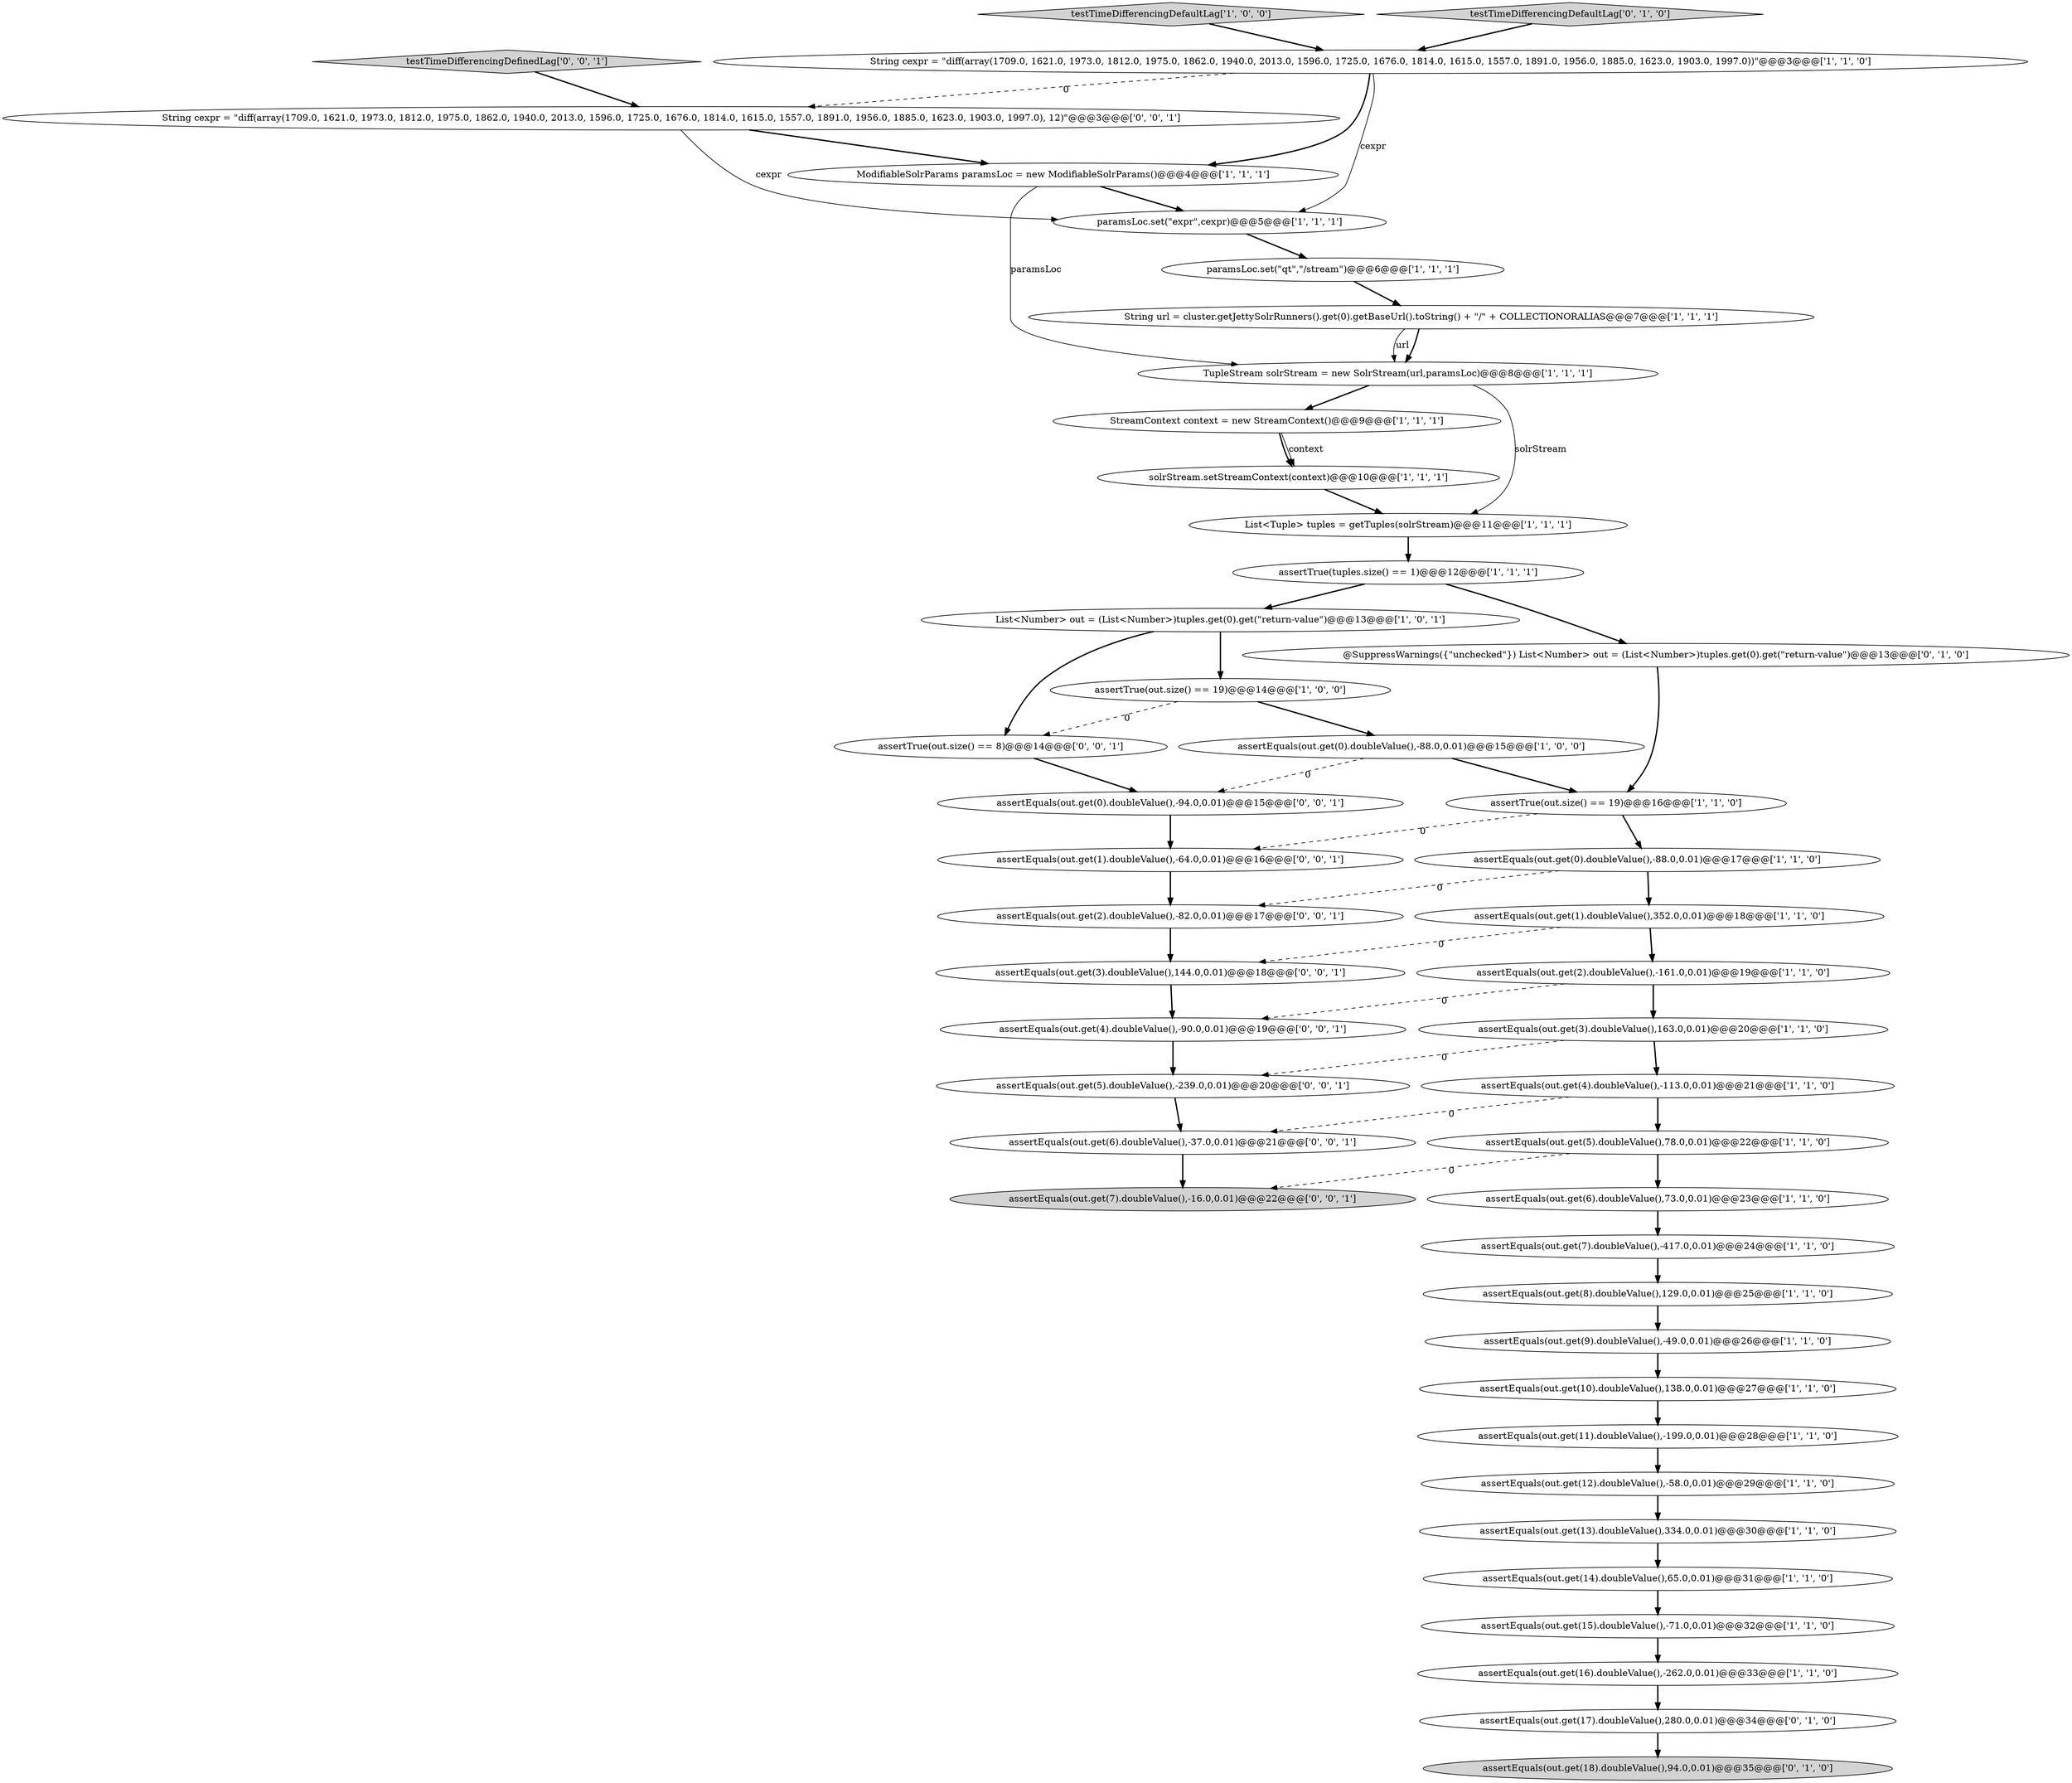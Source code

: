 digraph {
23 [style = filled, label = "StreamContext context = new StreamContext()@@@9@@@['1', '1', '1']", fillcolor = white, shape = ellipse image = "AAA0AAABBB1BBB"];
11 [style = filled, label = "assertEquals(out.get(4).doubleValue(),-113.0,0.01)@@@21@@@['1', '1', '0']", fillcolor = white, shape = ellipse image = "AAA0AAABBB1BBB"];
5 [style = filled, label = "assertTrue(out.size() == 19)@@@14@@@['1', '0', '0']", fillcolor = white, shape = ellipse image = "AAA0AAABBB1BBB"];
27 [style = filled, label = "assertEquals(out.get(14).doubleValue(),65.0,0.01)@@@31@@@['1', '1', '0']", fillcolor = white, shape = ellipse image = "AAA0AAABBB1BBB"];
42 [style = filled, label = "assertEquals(out.get(5).doubleValue(),-239.0,0.01)@@@20@@@['0', '0', '1']", fillcolor = white, shape = ellipse image = "AAA0AAABBB3BBB"];
8 [style = filled, label = "solrStream.setStreamContext(context)@@@10@@@['1', '1', '1']", fillcolor = white, shape = ellipse image = "AAA0AAABBB1BBB"];
38 [style = filled, label = "String cexpr = \"diff(array(1709.0, 1621.0, 1973.0, 1812.0, 1975.0, 1862.0, 1940.0, 2013.0, 1596.0, 1725.0, 1676.0, 1814.0, 1615.0, 1557.0, 1891.0, 1956.0, 1885.0, 1623.0, 1903.0, 1997.0), 12)\"@@@3@@@['0', '0', '1']", fillcolor = white, shape = ellipse image = "AAA0AAABBB3BBB"];
13 [style = filled, label = "assertEquals(out.get(0).doubleValue(),-88.0,0.01)@@@17@@@['1', '1', '0']", fillcolor = white, shape = ellipse image = "AAA0AAABBB1BBB"];
36 [style = filled, label = "assertEquals(out.get(1).doubleValue(),-64.0,0.01)@@@16@@@['0', '0', '1']", fillcolor = white, shape = ellipse image = "AAA0AAABBB3BBB"];
30 [style = filled, label = "String cexpr = \"diff(array(1709.0, 1621.0, 1973.0, 1812.0, 1975.0, 1862.0, 1940.0, 2013.0, 1596.0, 1725.0, 1676.0, 1814.0, 1615.0, 1557.0, 1891.0, 1956.0, 1885.0, 1623.0, 1903.0, 1997.0))\"@@@3@@@['1', '1', '0']", fillcolor = white, shape = ellipse image = "AAA0AAABBB1BBB"];
4 [style = filled, label = "assertEquals(out.get(8).doubleValue(),129.0,0.01)@@@25@@@['1', '1', '0']", fillcolor = white, shape = ellipse image = "AAA0AAABBB1BBB"];
22 [style = filled, label = "assertEquals(out.get(9).doubleValue(),-49.0,0.01)@@@26@@@['1', '1', '0']", fillcolor = white, shape = ellipse image = "AAA0AAABBB1BBB"];
46 [style = filled, label = "assertEquals(out.get(3).doubleValue(),144.0,0.01)@@@18@@@['0', '0', '1']", fillcolor = white, shape = ellipse image = "AAA0AAABBB3BBB"];
19 [style = filled, label = "List<Number> out = (List<Number>)tuples.get(0).get(\"return-value\")@@@13@@@['1', '0', '1']", fillcolor = white, shape = ellipse image = "AAA0AAABBB1BBB"];
33 [style = filled, label = "assertEquals(out.get(18).doubleValue(),94.0,0.01)@@@35@@@['0', '1', '0']", fillcolor = lightgray, shape = ellipse image = "AAA0AAABBB2BBB"];
29 [style = filled, label = "assertEquals(out.get(15).doubleValue(),-71.0,0.01)@@@32@@@['1', '1', '0']", fillcolor = white, shape = ellipse image = "AAA0AAABBB1BBB"];
28 [style = filled, label = "assertEquals(out.get(16).doubleValue(),-262.0,0.01)@@@33@@@['1', '1', '0']", fillcolor = white, shape = ellipse image = "AAA0AAABBB1BBB"];
34 [style = filled, label = "@SuppressWarnings({\"unchecked\"}) List<Number> out = (List<Number>)tuples.get(0).get(\"return-value\")@@@13@@@['0', '1', '0']", fillcolor = white, shape = ellipse image = "AAA0AAABBB2BBB"];
20 [style = filled, label = "assertEquals(out.get(0).doubleValue(),-88.0,0.01)@@@15@@@['1', '0', '0']", fillcolor = white, shape = ellipse image = "AAA0AAABBB1BBB"];
1 [style = filled, label = "assertTrue(tuples.size() == 1)@@@12@@@['1', '1', '1']", fillcolor = white, shape = ellipse image = "AAA0AAABBB1BBB"];
37 [style = filled, label = "assertEquals(out.get(2).doubleValue(),-82.0,0.01)@@@17@@@['0', '0', '1']", fillcolor = white, shape = ellipse image = "AAA0AAABBB3BBB"];
2 [style = filled, label = "assertEquals(out.get(12).doubleValue(),-58.0,0.01)@@@29@@@['1', '1', '0']", fillcolor = white, shape = ellipse image = "AAA0AAABBB1BBB"];
7 [style = filled, label = "ModifiableSolrParams paramsLoc = new ModifiableSolrParams()@@@4@@@['1', '1', '1']", fillcolor = white, shape = ellipse image = "AAA0AAABBB1BBB"];
17 [style = filled, label = "assertEquals(out.get(13).doubleValue(),334.0,0.01)@@@30@@@['1', '1', '0']", fillcolor = white, shape = ellipse image = "AAA0AAABBB1BBB"];
40 [style = filled, label = "assertEquals(out.get(6).doubleValue(),-37.0,0.01)@@@21@@@['0', '0', '1']", fillcolor = white, shape = ellipse image = "AAA0AAABBB3BBB"];
10 [style = filled, label = "testTimeDifferencingDefaultLag['1', '0', '0']", fillcolor = lightgray, shape = diamond image = "AAA0AAABBB1BBB"];
24 [style = filled, label = "assertEquals(out.get(5).doubleValue(),78.0,0.01)@@@22@@@['1', '1', '0']", fillcolor = white, shape = ellipse image = "AAA0AAABBB1BBB"];
45 [style = filled, label = "assertEquals(out.get(0).doubleValue(),-94.0,0.01)@@@15@@@['0', '0', '1']", fillcolor = white, shape = ellipse image = "AAA0AAABBB3BBB"];
32 [style = filled, label = "testTimeDifferencingDefaultLag['0', '1', '0']", fillcolor = lightgray, shape = diamond image = "AAA0AAABBB2BBB"];
3 [style = filled, label = "assertEquals(out.get(3).doubleValue(),163.0,0.01)@@@20@@@['1', '1', '0']", fillcolor = white, shape = ellipse image = "AAA0AAABBB1BBB"];
43 [style = filled, label = "assertEquals(out.get(7).doubleValue(),-16.0,0.01)@@@22@@@['0', '0', '1']", fillcolor = lightgray, shape = ellipse image = "AAA0AAABBB3BBB"];
14 [style = filled, label = "assertEquals(out.get(6).doubleValue(),73.0,0.01)@@@23@@@['1', '1', '0']", fillcolor = white, shape = ellipse image = "AAA0AAABBB1BBB"];
39 [style = filled, label = "testTimeDifferencingDefinedLag['0', '0', '1']", fillcolor = lightgray, shape = diamond image = "AAA0AAABBB3BBB"];
26 [style = filled, label = "assertEquals(out.get(10).doubleValue(),138.0,0.01)@@@27@@@['1', '1', '0']", fillcolor = white, shape = ellipse image = "AAA0AAABBB1BBB"];
16 [style = filled, label = "TupleStream solrStream = new SolrStream(url,paramsLoc)@@@8@@@['1', '1', '1']", fillcolor = white, shape = ellipse image = "AAA0AAABBB1BBB"];
9 [style = filled, label = "assertEquals(out.get(11).doubleValue(),-199.0,0.01)@@@28@@@['1', '1', '0']", fillcolor = white, shape = ellipse image = "AAA0AAABBB1BBB"];
35 [style = filled, label = "assertEquals(out.get(17).doubleValue(),280.0,0.01)@@@34@@@['0', '1', '0']", fillcolor = white, shape = ellipse image = "AAA0AAABBB2BBB"];
6 [style = filled, label = "assertTrue(out.size() == 19)@@@16@@@['1', '1', '0']", fillcolor = white, shape = ellipse image = "AAA0AAABBB1BBB"];
15 [style = filled, label = "List<Tuple> tuples = getTuples(solrStream)@@@11@@@['1', '1', '1']", fillcolor = white, shape = ellipse image = "AAA0AAABBB1BBB"];
21 [style = filled, label = "paramsLoc.set(\"qt\",\"/stream\")@@@6@@@['1', '1', '1']", fillcolor = white, shape = ellipse image = "AAA0AAABBB1BBB"];
12 [style = filled, label = "String url = cluster.getJettySolrRunners().get(0).getBaseUrl().toString() + \"/\" + COLLECTIONORALIAS@@@7@@@['1', '1', '1']", fillcolor = white, shape = ellipse image = "AAA0AAABBB1BBB"];
41 [style = filled, label = "assertEquals(out.get(4).doubleValue(),-90.0,0.01)@@@19@@@['0', '0', '1']", fillcolor = white, shape = ellipse image = "AAA0AAABBB3BBB"];
18 [style = filled, label = "paramsLoc.set(\"expr\",cexpr)@@@5@@@['1', '1', '1']", fillcolor = white, shape = ellipse image = "AAA0AAABBB1BBB"];
31 [style = filled, label = "assertEquals(out.get(1).doubleValue(),352.0,0.01)@@@18@@@['1', '1', '0']", fillcolor = white, shape = ellipse image = "AAA0AAABBB1BBB"];
44 [style = filled, label = "assertTrue(out.size() == 8)@@@14@@@['0', '0', '1']", fillcolor = white, shape = ellipse image = "AAA0AAABBB3BBB"];
0 [style = filled, label = "assertEquals(out.get(2).doubleValue(),-161.0,0.01)@@@19@@@['1', '1', '0']", fillcolor = white, shape = ellipse image = "AAA0AAABBB1BBB"];
25 [style = filled, label = "assertEquals(out.get(7).doubleValue(),-417.0,0.01)@@@24@@@['1', '1', '0']", fillcolor = white, shape = ellipse image = "AAA0AAABBB1BBB"];
2->17 [style = bold, label=""];
0->3 [style = bold, label=""];
22->26 [style = bold, label=""];
5->44 [style = dashed, label="0"];
13->37 [style = dashed, label="0"];
14->25 [style = bold, label=""];
8->15 [style = bold, label=""];
5->20 [style = bold, label=""];
11->40 [style = dashed, label="0"];
9->2 [style = bold, label=""];
20->45 [style = dashed, label="0"];
31->0 [style = bold, label=""];
38->18 [style = solid, label="cexpr"];
35->33 [style = bold, label=""];
3->11 [style = bold, label=""];
45->36 [style = bold, label=""];
25->4 [style = bold, label=""];
26->9 [style = bold, label=""];
12->16 [style = bold, label=""];
16->23 [style = bold, label=""];
20->6 [style = bold, label=""];
23->8 [style = bold, label=""];
11->24 [style = bold, label=""];
32->30 [style = bold, label=""];
42->40 [style = bold, label=""];
46->41 [style = bold, label=""];
24->14 [style = bold, label=""];
21->12 [style = bold, label=""];
29->28 [style = bold, label=""];
19->44 [style = bold, label=""];
23->8 [style = solid, label="context"];
19->5 [style = bold, label=""];
30->18 [style = solid, label="cexpr"];
28->35 [style = bold, label=""];
1->34 [style = bold, label=""];
31->46 [style = dashed, label="0"];
0->41 [style = dashed, label="0"];
37->46 [style = bold, label=""];
24->43 [style = dashed, label="0"];
38->7 [style = bold, label=""];
30->7 [style = bold, label=""];
6->36 [style = dashed, label="0"];
6->13 [style = bold, label=""];
34->6 [style = bold, label=""];
39->38 [style = bold, label=""];
7->18 [style = bold, label=""];
36->37 [style = bold, label=""];
18->21 [style = bold, label=""];
13->31 [style = bold, label=""];
17->27 [style = bold, label=""];
1->19 [style = bold, label=""];
27->29 [style = bold, label=""];
40->43 [style = bold, label=""];
44->45 [style = bold, label=""];
12->16 [style = solid, label="url"];
4->22 [style = bold, label=""];
10->30 [style = bold, label=""];
41->42 [style = bold, label=""];
3->42 [style = dashed, label="0"];
16->15 [style = solid, label="solrStream"];
7->16 [style = solid, label="paramsLoc"];
15->1 [style = bold, label=""];
30->38 [style = dashed, label="0"];
}
